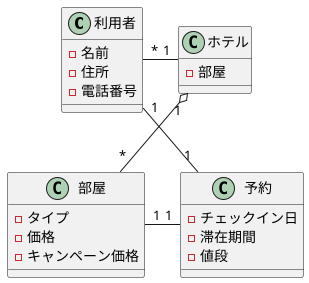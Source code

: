 @startuml 演習３－３
class 利用者{
    -名前
    -住所
    -電話番号
}
class ホテル{
    -部屋
}
class 部屋{
    -タイプ
    -価格
    -キャンペーン価格
}
class 予約{
    -チェックイン日
    -滞在期間
    -値段
}
利用者 "*" -ri- "1" ホテル
部屋 "1"  -ri- "1" 予約
ホテル "1" o-- "*" 部屋
利用者 "1" -- "1" 予約


@enduml